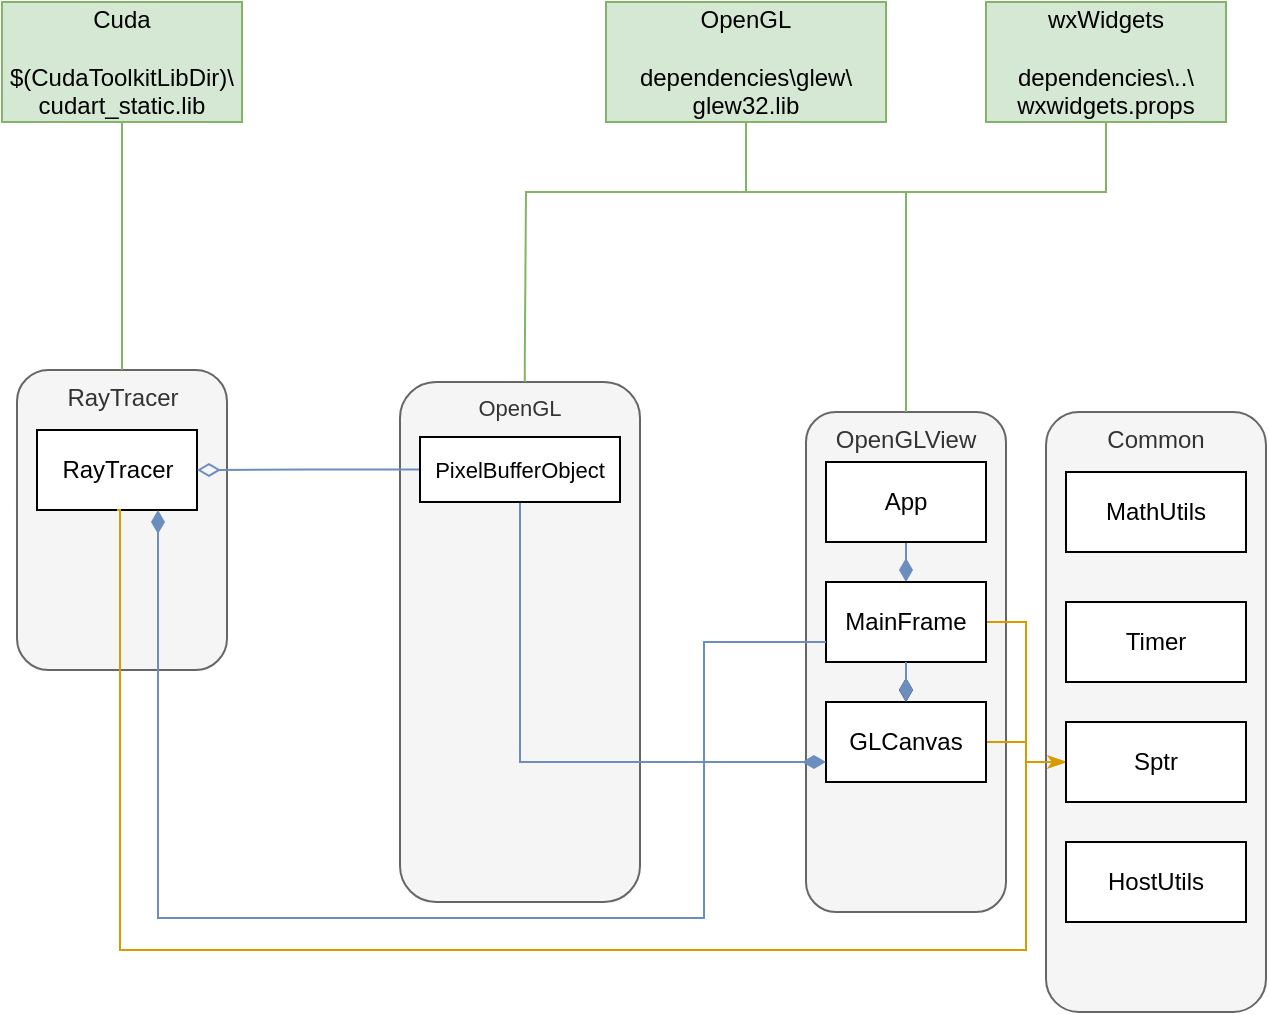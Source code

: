 <mxfile version="20.5.3" type="device"><diagram id="dhAlUpw-sA5MG_JsSsQI" name="Page-1"><mxGraphModel dx="679" dy="367" grid="0" gridSize="10" guides="1" tooltips="1" connect="1" arrows="1" fold="1" page="1" pageScale="1" pageWidth="850" pageHeight="1100" math="0" shadow="0"><root><mxCell id="0"/><mxCell id="1" parent="0"/><mxCell id="leInOJTThpGl9rkxJvqg-40" value="OpenGL" style="rounded=1;whiteSpace=wrap;html=1;fontFamily=Helvetica;fontSize=11;fontColor=#333333;verticalAlign=top;fillColor=#f5f5f5;strokeColor=#666666;" vertex="1" parent="1"><mxGeometry x="227" y="470" width="120" height="260" as="geometry"/></mxCell><mxCell id="leInOJTThpGl9rkxJvqg-6" value="RayTracer" style="rounded=1;whiteSpace=wrap;html=1;verticalAlign=top;fillColor=#f5f5f5;fontColor=#333333;strokeColor=#666666;" vertex="1" parent="1"><mxGeometry x="35.5" y="464" width="105" height="150" as="geometry"/></mxCell><mxCell id="leInOJTThpGl9rkxJvqg-5" value="Common" style="rounded=1;whiteSpace=wrap;html=1;align=center;verticalAlign=top;fillColor=#f5f5f5;fontColor=#333333;strokeColor=#666666;" vertex="1" parent="1"><mxGeometry x="550" y="485" width="110" height="300" as="geometry"/></mxCell><mxCell id="leInOJTThpGl9rkxJvqg-11" value="OpenGLView" style="rounded=1;whiteSpace=wrap;html=1;verticalAlign=top;fillColor=#f5f5f5;fontColor=#333333;strokeColor=#666666;" vertex="1" parent="1"><mxGeometry x="430" y="485" width="100" height="250" as="geometry"/></mxCell><mxCell id="leInOJTThpGl9rkxJvqg-1" value="OpenGL&lt;br&gt;&lt;br&gt;dependencies\glew\&lt;br&gt;glew32.lib" style="rounded=0;whiteSpace=wrap;html=1;fillColor=#d5e8d4;strokeColor=#82b366;" vertex="1" parent="1"><mxGeometry x="330" y="280" width="140" height="60" as="geometry"/></mxCell><mxCell id="leInOJTThpGl9rkxJvqg-2" value="Cuda&lt;br&gt;&lt;br&gt;$(CudaToolkitLibDir)\&lt;br&gt;cudart_static.lib" style="rounded=0;align=center;whiteSpace=wrap;html=1;fillColor=#d5e8d4;strokeColor=#82b366;" vertex="1" parent="1"><mxGeometry x="28" y="280" width="120" height="60" as="geometry"/></mxCell><mxCell id="leInOJTThpGl9rkxJvqg-32" style="edgeStyle=orthogonalEdgeStyle;shape=connector;rounded=0;orthogonalLoop=1;jettySize=auto;html=1;entryX=0.5;entryY=0;entryDx=0;entryDy=0;labelBackgroundColor=default;strokeColor=#82b366;fontFamily=Helvetica;fontSize=11;fontColor=default;endArrow=none;endFill=0;endSize=9;startArrow=none;startFill=0;fillColor=#d5e8d4;" edge="1" parent="1" source="leInOJTThpGl9rkxJvqg-3" target="leInOJTThpGl9rkxJvqg-11"><mxGeometry relative="1" as="geometry"><Array as="points"><mxPoint x="580" y="375"/><mxPoint x="480" y="375"/></Array></mxGeometry></mxCell><mxCell id="leInOJTThpGl9rkxJvqg-3" value="wxWidgets&lt;br&gt;&lt;br&gt;dependencies\..\&lt;br&gt;wxwidgets.props" style="rounded=0;whiteSpace=wrap;html=1;fillColor=#d5e8d4;strokeColor=#82b366;" vertex="1" parent="1"><mxGeometry x="520" y="280" width="120" height="60" as="geometry"/></mxCell><mxCell id="leInOJTThpGl9rkxJvqg-20" style="edgeStyle=orthogonalEdgeStyle;rounded=0;orthogonalLoop=1;jettySize=auto;html=1;entryX=0.5;entryY=1;entryDx=0;entryDy=0;endArrow=none;endFill=0;fillColor=#d5e8d4;strokeColor=#82b366;exitX=0.5;exitY=0;exitDx=0;exitDy=0;" edge="1" parent="1" source="leInOJTThpGl9rkxJvqg-6" target="leInOJTThpGl9rkxJvqg-2"><mxGeometry relative="1" as="geometry"><Array as="points"/></mxGeometry></mxCell><mxCell id="leInOJTThpGl9rkxJvqg-4" value="RayTracer" style="rounded=0;whiteSpace=wrap;html=1;" vertex="1" parent="1"><mxGeometry x="45.5" y="494" width="80" height="40" as="geometry"/></mxCell><mxCell id="leInOJTThpGl9rkxJvqg-7" value="MathUtils" style="rounded=0;whiteSpace=wrap;html=1;" vertex="1" parent="1"><mxGeometry x="560" y="515" width="90" height="40" as="geometry"/></mxCell><mxCell id="leInOJTThpGl9rkxJvqg-29" style="edgeStyle=orthogonalEdgeStyle;rounded=0;orthogonalLoop=1;jettySize=auto;html=1;entryX=1;entryY=0.5;entryDx=0;entryDy=0;strokeColor=#d79b00;endArrow=none;endFill=0;endSize=9;fillColor=#ffe6cc;" edge="1" parent="1" source="leInOJTThpGl9rkxJvqg-8" target="leInOJTThpGl9rkxJvqg-14"><mxGeometry relative="1" as="geometry"/></mxCell><mxCell id="leInOJTThpGl9rkxJvqg-30" style="edgeStyle=orthogonalEdgeStyle;rounded=0;orthogonalLoop=1;jettySize=auto;html=1;entryX=1;entryY=0.5;entryDx=0;entryDy=0;strokeColor=#d79b00;endArrow=none;endFill=0;endSize=9;startArrow=classicThin;startFill=1;fillColor=#ffe6cc;" edge="1" parent="1" source="leInOJTThpGl9rkxJvqg-8" target="leInOJTThpGl9rkxJvqg-13"><mxGeometry relative="1" as="geometry"/></mxCell><mxCell id="leInOJTThpGl9rkxJvqg-38" style="edgeStyle=orthogonalEdgeStyle;shape=connector;rounded=0;orthogonalLoop=1;jettySize=auto;html=1;entryX=0.5;entryY=1;entryDx=0;entryDy=0;labelBackgroundColor=default;strokeColor=#d79b00;fontFamily=Helvetica;fontSize=11;fontColor=default;startArrow=classicThin;startFill=1;endArrow=none;endFill=0;endSize=9;fillColor=#ffe6cc;" edge="1" parent="1" source="leInOJTThpGl9rkxJvqg-8" target="leInOJTThpGl9rkxJvqg-4"><mxGeometry relative="1" as="geometry"><Array as="points"><mxPoint x="540" y="660"/><mxPoint x="540" y="754"/><mxPoint x="87" y="754"/><mxPoint x="87" y="534"/></Array></mxGeometry></mxCell><mxCell id="leInOJTThpGl9rkxJvqg-8" value="Sptr" style="rounded=0;whiteSpace=wrap;html=1;" vertex="1" parent="1"><mxGeometry x="560" y="640" width="90" height="40" as="geometry"/></mxCell><mxCell id="leInOJTThpGl9rkxJvqg-9" value="Timer" style="rounded=0;whiteSpace=wrap;html=1;" vertex="1" parent="1"><mxGeometry x="560" y="580" width="90" height="40" as="geometry"/></mxCell><mxCell id="leInOJTThpGl9rkxJvqg-10" value="HostUtils" style="rounded=0;whiteSpace=wrap;html=1;" vertex="1" parent="1"><mxGeometry x="560" y="700" width="90" height="40" as="geometry"/></mxCell><mxCell id="leInOJTThpGl9rkxJvqg-24" style="edgeStyle=orthogonalEdgeStyle;rounded=0;orthogonalLoop=1;jettySize=auto;html=1;entryX=0.5;entryY=0;entryDx=0;entryDy=0;strokeColor=#6c8ebf;endArrow=diamondThin;endFill=1;endSize=9;fillColor=#dae8fc;" edge="1" parent="1" source="leInOJTThpGl9rkxJvqg-12" target="leInOJTThpGl9rkxJvqg-13"><mxGeometry relative="1" as="geometry"><Array as="points"><mxPoint x="480" y="570"/><mxPoint x="480" y="570"/></Array></mxGeometry></mxCell><mxCell id="leInOJTThpGl9rkxJvqg-12" value="App" style="rounded=0;whiteSpace=wrap;html=1;" vertex="1" parent="1"><mxGeometry x="440" y="510" width="80" height="40" as="geometry"/></mxCell><mxCell id="leInOJTThpGl9rkxJvqg-31" value="" style="edgeStyle=orthogonalEdgeStyle;shape=connector;rounded=0;orthogonalLoop=1;jettySize=auto;html=1;labelBackgroundColor=default;strokeColor=default;fontFamily=Helvetica;fontSize=11;fontColor=default;endArrow=diamondThin;endFill=1;endSize=9;" edge="1" parent="1" source="leInOJTThpGl9rkxJvqg-13" target="leInOJTThpGl9rkxJvqg-14"><mxGeometry relative="1" as="geometry"/></mxCell><mxCell id="leInOJTThpGl9rkxJvqg-13" value="MainFrame" style="rounded=0;whiteSpace=wrap;html=1;" vertex="1" parent="1"><mxGeometry x="440" y="570" width="80" height="40" as="geometry"/></mxCell><mxCell id="leInOJTThpGl9rkxJvqg-14" value="GLCanvas" style="rounded=0;whiteSpace=wrap;html=1;" vertex="1" parent="1"><mxGeometry x="440" y="630" width="80" height="40" as="geometry"/></mxCell><mxCell id="leInOJTThpGl9rkxJvqg-15" style="edgeStyle=orthogonalEdgeStyle;rounded=0;orthogonalLoop=1;jettySize=auto;html=1;exitX=0.5;exitY=0;exitDx=0;exitDy=0;endArrow=none;endFill=0;fillColor=#d5e8d4;strokeColor=#82b366;" edge="1" parent="1" source="leInOJTThpGl9rkxJvqg-11" target="leInOJTThpGl9rkxJvqg-1"><mxGeometry relative="1" as="geometry"><Array as="points"><mxPoint x="480" y="375"/><mxPoint x="400" y="375"/></Array></mxGeometry></mxCell><mxCell id="leInOJTThpGl9rkxJvqg-23" style="edgeStyle=orthogonalEdgeStyle;rounded=0;orthogonalLoop=1;jettySize=auto;html=1;entryX=0.5;entryY=0;entryDx=0;entryDy=0;endArrow=diamondThin;endFill=1;endSize=9;strokeColor=#6c8ebf;fillColor=#dae8fc;" edge="1" parent="1" source="leInOJTThpGl9rkxJvqg-13" target="leInOJTThpGl9rkxJvqg-14"><mxGeometry relative="1" as="geometry"><Array as="points"><mxPoint x="470" y="610"/><mxPoint x="470" y="610"/></Array></mxGeometry></mxCell><mxCell id="leInOJTThpGl9rkxJvqg-44" style="edgeStyle=orthogonalEdgeStyle;shape=connector;rounded=0;orthogonalLoop=1;jettySize=auto;html=1;entryX=0;entryY=0.75;entryDx=0;entryDy=0;labelBackgroundColor=default;strokeColor=#6c8ebf;fontFamily=Helvetica;fontSize=11;fontColor=default;startArrow=none;startFill=0;endArrow=diamondThin;endFill=1;endSize=9;fillColor=#dae8fc;" edge="1" parent="1" source="leInOJTThpGl9rkxJvqg-39" target="leInOJTThpGl9rkxJvqg-14"><mxGeometry relative="1" as="geometry"><Array as="points"><mxPoint x="287" y="660"/></Array></mxGeometry></mxCell><mxCell id="leInOJTThpGl9rkxJvqg-46" style="edgeStyle=orthogonalEdgeStyle;shape=connector;rounded=0;orthogonalLoop=1;jettySize=auto;html=1;entryX=1;entryY=0.5;entryDx=0;entryDy=0;labelBackgroundColor=default;strokeColor=#6c8ebf;fontFamily=Helvetica;fontSize=11;fontColor=default;startArrow=none;startFill=0;endArrow=diamondThin;endFill=0;endSize=9;fillColor=#dae8fc;" edge="1" parent="1" source="leInOJTThpGl9rkxJvqg-39" target="leInOJTThpGl9rkxJvqg-4"><mxGeometry relative="1" as="geometry"/></mxCell><mxCell id="leInOJTThpGl9rkxJvqg-39" value="PixelBufferObject" style="rounded=0;whiteSpace=wrap;html=1;fontFamily=Helvetica;fontSize=11;fontColor=default;" vertex="1" parent="1"><mxGeometry x="237" y="497.5" width="100" height="32.5" as="geometry"/></mxCell><mxCell id="leInOJTThpGl9rkxJvqg-41" style="edgeStyle=orthogonalEdgeStyle;shape=connector;rounded=0;orthogonalLoop=1;jettySize=auto;html=1;entryX=0.535;entryY=1;entryDx=0;entryDy=0;labelBackgroundColor=default;strokeColor=#82b366;fontFamily=Helvetica;fontSize=11;fontColor=default;startArrow=none;startFill=0;endArrow=none;endFill=0;endSize=9;fillColor=#d5e8d4;exitX=0.52;exitY=0;exitDx=0;exitDy=0;exitPerimeter=0;entryPerimeter=0;" edge="1" parent="1" source="leInOJTThpGl9rkxJvqg-40" target="leInOJTThpGl9rkxJvqg-1"><mxGeometry relative="1" as="geometry"><Array as="points"><mxPoint x="289" y="459"/><mxPoint x="290" y="459"/><mxPoint x="290" y="375"/><mxPoint x="400" y="375"/><mxPoint x="400" y="340"/></Array></mxGeometry></mxCell><mxCell id="leInOJTThpGl9rkxJvqg-21" style="edgeStyle=orthogonalEdgeStyle;rounded=0;orthogonalLoop=1;jettySize=auto;html=1;entryX=0.75;entryY=1;entryDx=0;entryDy=0;endArrow=diamondThin;endFill=1;endSize=9;fillColor=#dae8fc;strokeColor=#6c8ebf;" edge="1" parent="1" source="leInOJTThpGl9rkxJvqg-13" target="leInOJTThpGl9rkxJvqg-4"><mxGeometry relative="1" as="geometry"><Array as="points"><mxPoint x="379" y="600"/><mxPoint x="379" y="738"/><mxPoint x="106" y="738"/><mxPoint x="106" y="534"/></Array></mxGeometry></mxCell></root></mxGraphModel></diagram></mxfile>